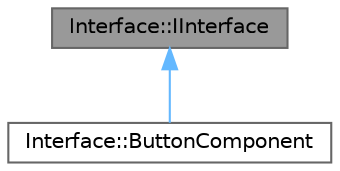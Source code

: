 digraph "Interface::IInterface"
{
 // LATEX_PDF_SIZE
  bgcolor="transparent";
  edge [fontname=Helvetica,fontsize=10,labelfontname=Helvetica,labelfontsize=10];
  node [fontname=Helvetica,fontsize=10,shape=box,height=0.2,width=0.4];
  Node1 [label="Interface::IInterface",height=0.2,width=0.4,color="gray40", fillcolor="grey60", style="filled", fontcolor="black",tooltip=" "];
  Node1 -> Node2 [dir="back",color="steelblue1",style="solid"];
  Node2 [label="Interface::ButtonComponent",height=0.2,width=0.4,color="gray40", fillcolor="white", style="filled",URL="$d0/d81/class_interface_1_1_button_component.html",tooltip=" "];
}
